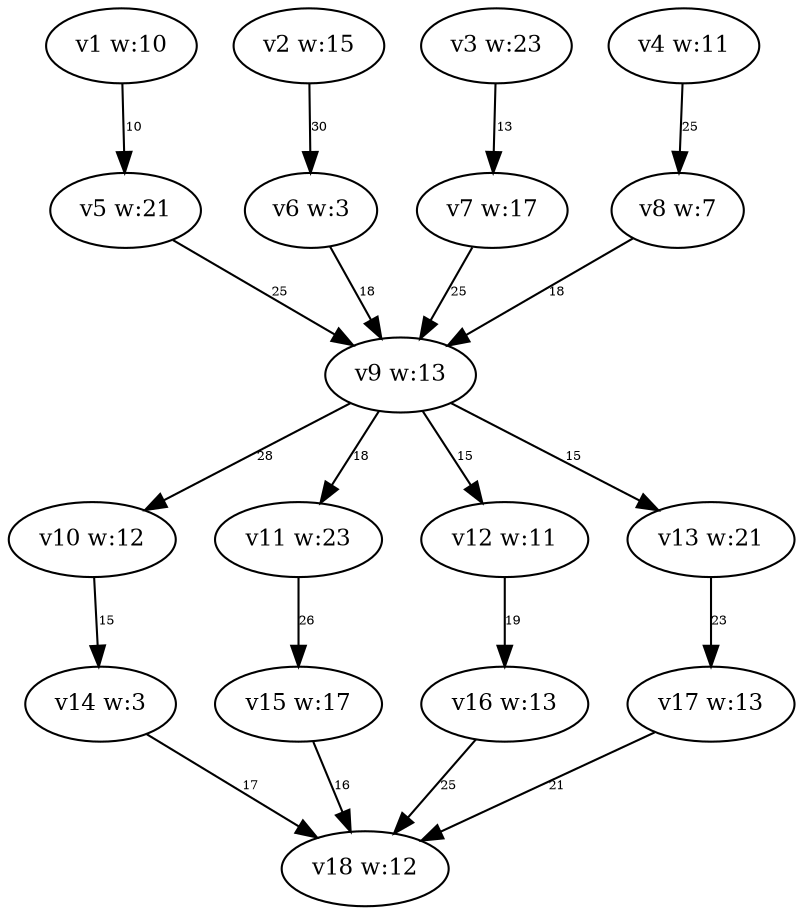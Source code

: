 digraph {
	v1 [label="v1 w:10" fontsize=11.0]
	v2 [label="v2 w:15" fontsize=11.0]
	v3 [label="v3 w:23" fontsize=11.0]
	v4 [label="v4 w:11" fontsize=11.0]
	v5 [label="v5 w:21" fontsize=11.0]
	v6 [label="v6 w:3" fontsize=11.0]
	v7 [label="v7 w:17" fontsize=11.0]
	v8 [label="v8 w:7" fontsize=11.0]
	v9 [label="v9 w:13" fontsize=11.0]
	v10 [label="v10 w:12" fontsize=11.0]
	v11 [label="v11 w:23" fontsize=11.0]
	v12 [label="v12 w:11" fontsize=11.0]
	v13 [label="v13 w:21" fontsize=11.0]
	v14 [label="v14 w:3" fontsize=11.0]
	v15 [label="v15 w:17" fontsize=11.0]
	v16 [label="v16 w:13" fontsize=11.0]
	v17 [label="v17 w:13" fontsize=11.0]
	v18 [label="v18 w:12" fontsize=11.0]
	v1 -> v5 [label=10 constraint=true fontsize=6.0]
	v2 -> v6 [label=30 constraint=true fontsize=6.0]
	v3 -> v7 [label=13 constraint=true fontsize=6.0]
	v4 -> v8 [label=25 constraint=true fontsize=6.0]
	v5 -> v9 [label=25 constraint=true fontsize=6.0]
	v6 -> v9 [label=18 constraint=true fontsize=6.0]
	v7 -> v9 [label=25 constraint=true fontsize=6.0]
	v8 -> v9 [label=18 constraint=true fontsize=6.0]
	v9 -> v10 [label=28 constraint=true fontsize=6.0]
	v9 -> v11 [label=18 constraint=true fontsize=6.0]
	v9 -> v12 [label=15 constraint=true fontsize=6.0]
	v9 -> v13 [label=15 constraint=true fontsize=6.0]
	v10 -> v14 [label=15 constraint=true fontsize=6.0]
	v11 -> v15 [label=26 constraint=true fontsize=6.0]
	v12 -> v16 [label=19 constraint=true fontsize=6.0]
	v13 -> v17 [label=23 constraint=true fontsize=6.0]
	v14 -> v18 [label=17 constraint=true fontsize=6.0]
	v15 -> v18 [label=16 constraint=true fontsize=6.0]
	v16 -> v18 [label=25 constraint=true fontsize=6.0]
	v17 -> v18 [label=21 constraint=true fontsize=6.0]
}
